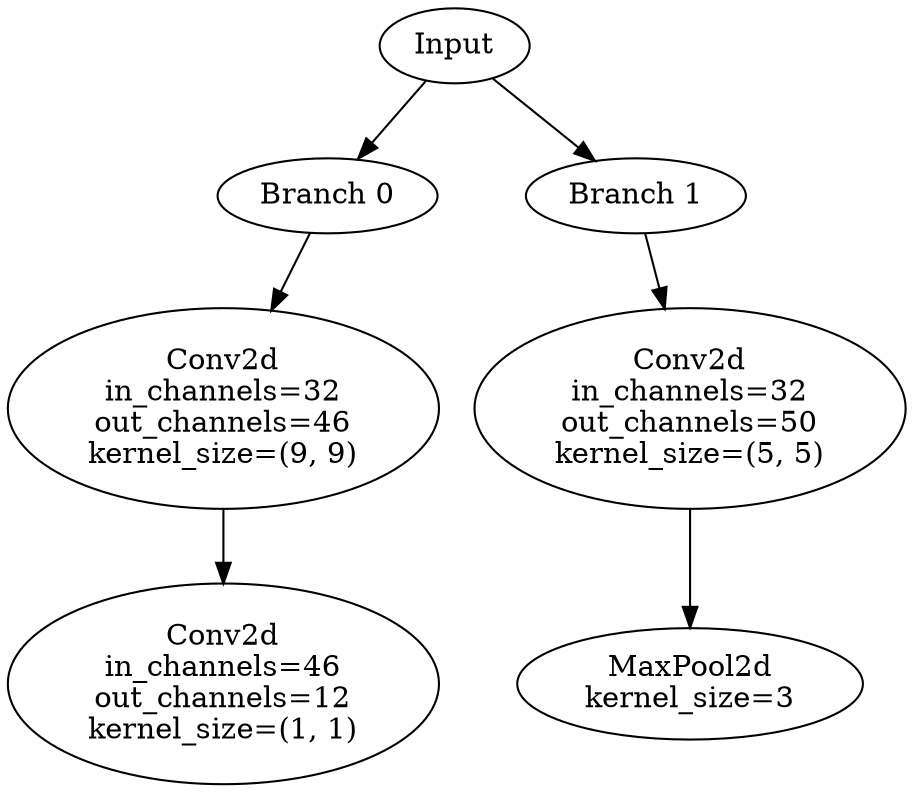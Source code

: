 // Inception Module - Coral 65
digraph {
	Input [label=Input]
	Branch_0 [label="Branch 0"]
	Input -> Branch_0
	Branch_0_Layer_0 [label="Conv2d
in_channels=32
out_channels=46
kernel_size=(9, 9)"]
	Branch_0 -> Branch_0_Layer_0
	Branch_0_Layer_1 [label="Conv2d
in_channels=46
out_channels=12
kernel_size=(1, 1)"]
	Branch_0_Layer_0 -> Branch_0_Layer_1
	Branch_1 [label="Branch 1"]
	Input -> Branch_1
	Branch_1_Layer_0 [label="Conv2d
in_channels=32
out_channels=50
kernel_size=(5, 5)"]
	Branch_1 -> Branch_1_Layer_0
	Branch_1_Layer_1 [label="MaxPool2d
kernel_size=3"]
	Branch_1_Layer_0 -> Branch_1_Layer_1
}
